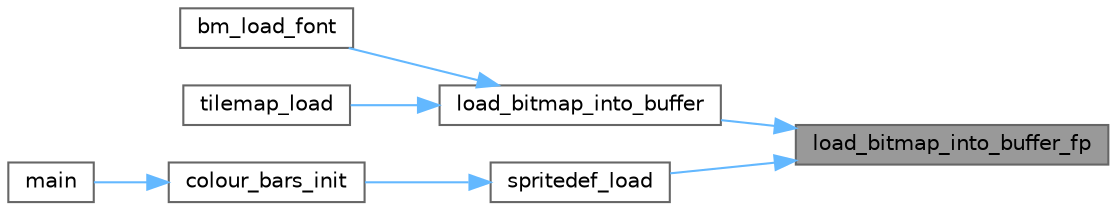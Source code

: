 digraph "load_bitmap_into_buffer_fp"
{
 // LATEX_PDF_SIZE
  bgcolor="transparent";
  edge [fontname=Helvetica,fontsize=10,labelfontname=Helvetica,labelfontsize=10];
  node [fontname=Helvetica,fontsize=10,shape=box,height=0.2,width=0.4];
  rankdir="RL";
  Node1 [id="Node000001",label="load_bitmap_into_buffer_fp",height=0.2,width=0.4,color="gray40", fillcolor="grey60", style="filled", fontcolor="black",tooltip=" "];
  Node1 -> Node2 [id="edge7_Node000001_Node000002",dir="back",color="steelblue1",style="solid",tooltip=" "];
  Node2 [id="Node000002",label="load_bitmap_into_buffer",height=0.2,width=0.4,color="grey40", fillcolor="white", style="filled",URL="$bitmaps_8c.html#a382846f69c1d1979fe2914dfe3f17a87",tooltip="Loads a bitmap image into a VDP buffer."];
  Node2 -> Node3 [id="edge8_Node000002_Node000003",dir="back",color="steelblue1",style="solid",tooltip=" "];
  Node3 [id="Node000003",label="bm_load_font",height=0.2,width=0.4,color="grey40", fillcolor="white", style="filled",URL="$bmprint_8c.html#a867b981d550b09df515a4959bccbfea0",tooltip="Loads a font definition off the SD card and turns it into a font structure used by the print routines..."];
  Node2 -> Node4 [id="edge9_Node000002_Node000004",dir="back",color="steelblue1",style="solid",tooltip=" "];
  Node4 [id="Node000004",label="tilemap_load",height=0.2,width=0.4,color="grey40", fillcolor="white", style="filled",URL="$tilemap_8c.html#a6ac5278adadaa68cea98b8ca74ae35c1",tooltip="Loads a tilemap into memory."];
  Node1 -> Node5 [id="edge10_Node000001_Node000005",dir="back",color="steelblue1",style="solid",tooltip=" "];
  Node5 [id="Node000005",label="spritedef_load",height=0.2,width=0.4,color="grey40", fillcolor="white", style="filled",URL="$spritedef_8c.html#a32370a91d4daa047533b818be1349a59",tooltip=" "];
  Node5 -> Node6 [id="edge11_Node000005_Node000006",dir="back",color="steelblue1",style="solid",tooltip=" "];
  Node6 [id="Node000006",label="colour_bars_init",height=0.2,width=0.4,color="grey40", fillcolor="white", style="filled",URL="$colour__bars_8c.html#a9c0908d9b3b9927dffd249014fffdead",tooltip=" "];
  Node6 -> Node7 [id="edge12_Node000006_Node000007",dir="back",color="steelblue1",style="solid",tooltip=" "];
  Node7 [id="Node000007",label="main",height=0.2,width=0.4,color="grey40", fillcolor="white", style="filled",URL="$main_8c.html#a840291bc02cba5474a4cb46a9b9566fe",tooltip=" "];
}
